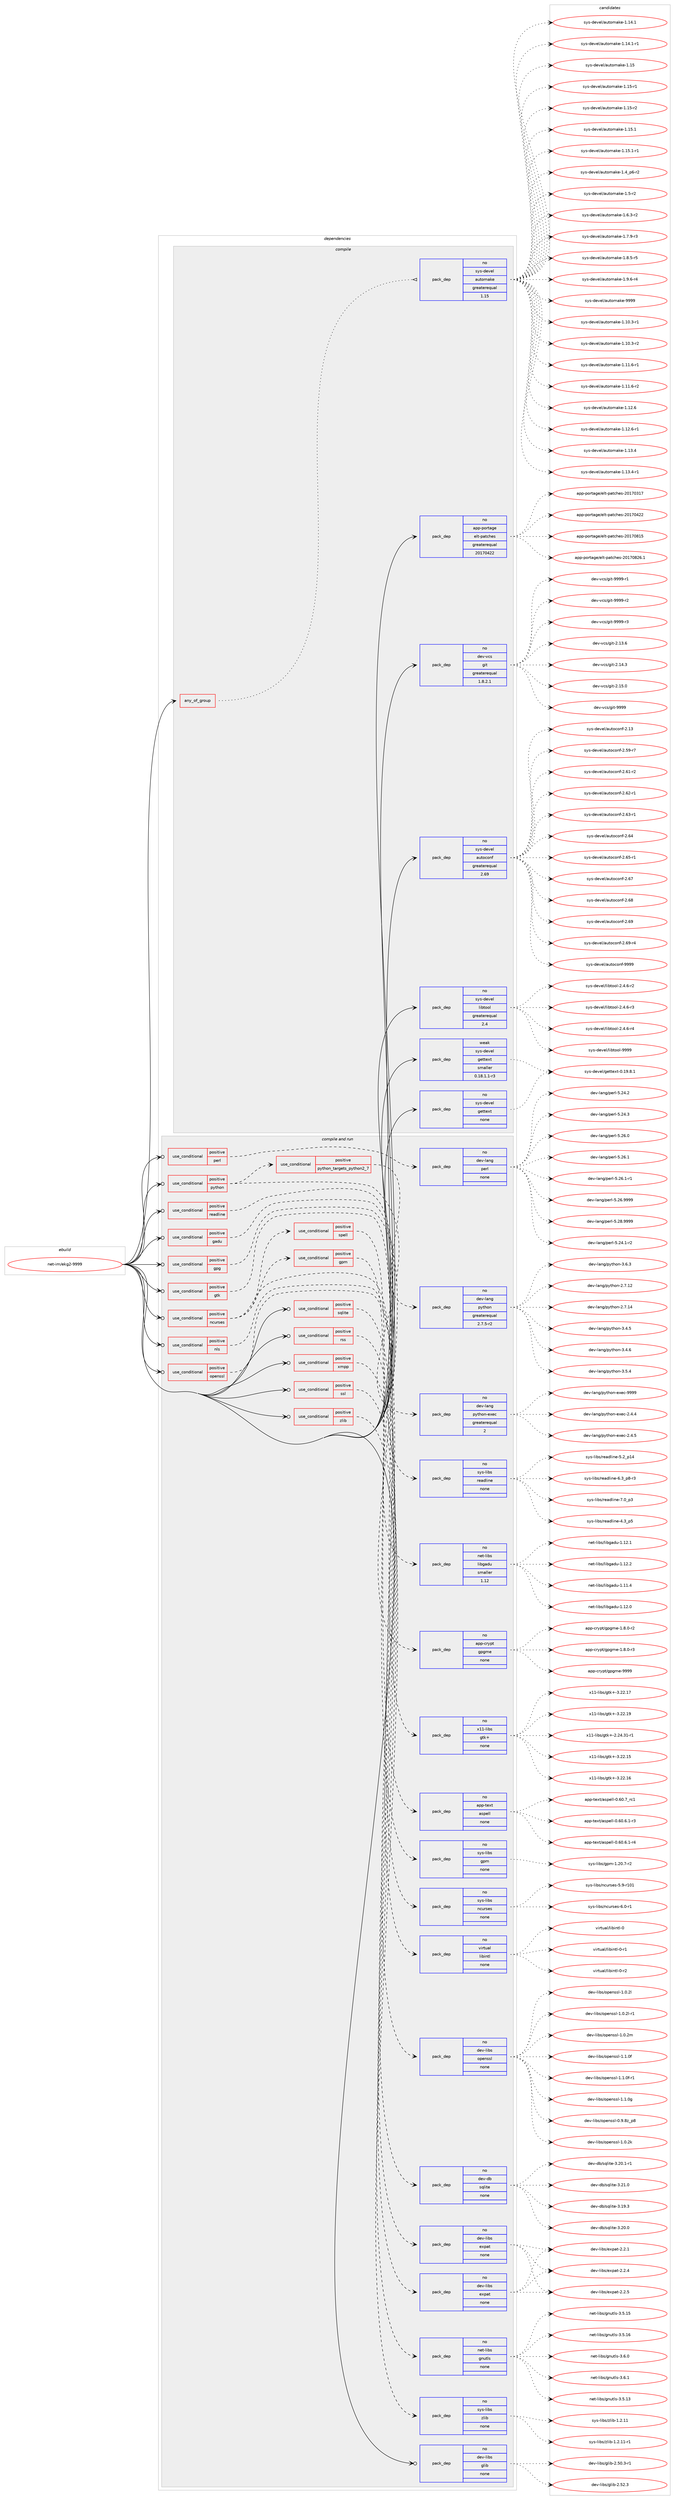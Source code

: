 digraph prolog {

# *************
# Graph options
# *************

newrank=true;
concentrate=true;
compound=true;
graph [rankdir=LR,fontname=Helvetica,fontsize=10,ranksep=1.5];#, ranksep=2.5, nodesep=0.2];
edge  [arrowhead=vee];
node  [fontname=Helvetica,fontsize=10];

# **********
# The ebuild
# **********

subgraph cluster_leftcol {
color=gray;
rank=same;
label=<<i>ebuild</i>>;
id [label="net-im/ekg2-9999", color=red, width=4, href="../net-im/ekg2-9999.svg"];
}

# ****************
# The dependencies
# ****************

subgraph cluster_midcol {
color=gray;
label=<<i>dependencies</i>>;
subgraph cluster_compile {
fillcolor="#eeeeee";
style=filled;
label=<<i>compile</i>>;
subgraph any6658 {
dependency412215 [label=<<TABLE BORDER="0" CELLBORDER="1" CELLSPACING="0" CELLPADDING="4"><TR><TD CELLPADDING="10">any_of_group</TD></TR></TABLE>>, shape=none, color=red];subgraph pack303371 {
dependency412216 [label=<<TABLE BORDER="0" CELLBORDER="1" CELLSPACING="0" CELLPADDING="4" WIDTH="220"><TR><TD ROWSPAN="6" CELLPADDING="30">pack_dep</TD></TR><TR><TD WIDTH="110">no</TD></TR><TR><TD>sys-devel</TD></TR><TR><TD>automake</TD></TR><TR><TD>greaterequal</TD></TR><TR><TD>1.15</TD></TR></TABLE>>, shape=none, color=blue];
}
dependency412215:e -> dependency412216:w [weight=20,style="dotted",arrowhead="oinv"];
}
id:e -> dependency412215:w [weight=20,style="solid",arrowhead="vee"];
subgraph pack303372 {
dependency412217 [label=<<TABLE BORDER="0" CELLBORDER="1" CELLSPACING="0" CELLPADDING="4" WIDTH="220"><TR><TD ROWSPAN="6" CELLPADDING="30">pack_dep</TD></TR><TR><TD WIDTH="110">no</TD></TR><TR><TD>app-portage</TD></TR><TR><TD>elt-patches</TD></TR><TR><TD>greaterequal</TD></TR><TR><TD>20170422</TD></TR></TABLE>>, shape=none, color=blue];
}
id:e -> dependency412217:w [weight=20,style="solid",arrowhead="vee"];
subgraph pack303373 {
dependency412218 [label=<<TABLE BORDER="0" CELLBORDER="1" CELLSPACING="0" CELLPADDING="4" WIDTH="220"><TR><TD ROWSPAN="6" CELLPADDING="30">pack_dep</TD></TR><TR><TD WIDTH="110">no</TD></TR><TR><TD>dev-vcs</TD></TR><TR><TD>git</TD></TR><TR><TD>greaterequal</TD></TR><TR><TD>1.8.2.1</TD></TR></TABLE>>, shape=none, color=blue];
}
id:e -> dependency412218:w [weight=20,style="solid",arrowhead="vee"];
subgraph pack303374 {
dependency412219 [label=<<TABLE BORDER="0" CELLBORDER="1" CELLSPACING="0" CELLPADDING="4" WIDTH="220"><TR><TD ROWSPAN="6" CELLPADDING="30">pack_dep</TD></TR><TR><TD WIDTH="110">no</TD></TR><TR><TD>sys-devel</TD></TR><TR><TD>autoconf</TD></TR><TR><TD>greaterequal</TD></TR><TR><TD>2.69</TD></TR></TABLE>>, shape=none, color=blue];
}
id:e -> dependency412219:w [weight=20,style="solid",arrowhead="vee"];
subgraph pack303375 {
dependency412220 [label=<<TABLE BORDER="0" CELLBORDER="1" CELLSPACING="0" CELLPADDING="4" WIDTH="220"><TR><TD ROWSPAN="6" CELLPADDING="30">pack_dep</TD></TR><TR><TD WIDTH="110">no</TD></TR><TR><TD>sys-devel</TD></TR><TR><TD>gettext</TD></TR><TR><TD>none</TD></TR><TR><TD></TD></TR></TABLE>>, shape=none, color=blue];
}
id:e -> dependency412220:w [weight=20,style="solid",arrowhead="vee"];
subgraph pack303376 {
dependency412221 [label=<<TABLE BORDER="0" CELLBORDER="1" CELLSPACING="0" CELLPADDING="4" WIDTH="220"><TR><TD ROWSPAN="6" CELLPADDING="30">pack_dep</TD></TR><TR><TD WIDTH="110">no</TD></TR><TR><TD>sys-devel</TD></TR><TR><TD>libtool</TD></TR><TR><TD>greaterequal</TD></TR><TR><TD>2.4</TD></TR></TABLE>>, shape=none, color=blue];
}
id:e -> dependency412221:w [weight=20,style="solid",arrowhead="vee"];
subgraph pack303377 {
dependency412222 [label=<<TABLE BORDER="0" CELLBORDER="1" CELLSPACING="0" CELLPADDING="4" WIDTH="220"><TR><TD ROWSPAN="6" CELLPADDING="30">pack_dep</TD></TR><TR><TD WIDTH="110">weak</TD></TR><TR><TD>sys-devel</TD></TR><TR><TD>gettext</TD></TR><TR><TD>smaller</TD></TR><TR><TD>0.18.1.1-r3</TD></TR></TABLE>>, shape=none, color=blue];
}
id:e -> dependency412222:w [weight=20,style="solid",arrowhead="vee"];
}
subgraph cluster_compileandrun {
fillcolor="#eeeeee";
style=filled;
label=<<i>compile and run</i>>;
subgraph cond101998 {
dependency412223 [label=<<TABLE BORDER="0" CELLBORDER="1" CELLSPACING="0" CELLPADDING="4"><TR><TD ROWSPAN="3" CELLPADDING="10">use_conditional</TD></TR><TR><TD>positive</TD></TR><TR><TD>gadu</TD></TR></TABLE>>, shape=none, color=red];
subgraph pack303378 {
dependency412224 [label=<<TABLE BORDER="0" CELLBORDER="1" CELLSPACING="0" CELLPADDING="4" WIDTH="220"><TR><TD ROWSPAN="6" CELLPADDING="30">pack_dep</TD></TR><TR><TD WIDTH="110">no</TD></TR><TR><TD>net-libs</TD></TR><TR><TD>libgadu</TD></TR><TR><TD>smaller</TD></TR><TR><TD>1.12</TD></TR></TABLE>>, shape=none, color=blue];
}
dependency412223:e -> dependency412224:w [weight=20,style="dashed",arrowhead="vee"];
}
id:e -> dependency412223:w [weight=20,style="solid",arrowhead="odotvee"];
subgraph cond101999 {
dependency412225 [label=<<TABLE BORDER="0" CELLBORDER="1" CELLSPACING="0" CELLPADDING="4"><TR><TD ROWSPAN="3" CELLPADDING="10">use_conditional</TD></TR><TR><TD>positive</TD></TR><TR><TD>gpg</TD></TR></TABLE>>, shape=none, color=red];
subgraph pack303379 {
dependency412226 [label=<<TABLE BORDER="0" CELLBORDER="1" CELLSPACING="0" CELLPADDING="4" WIDTH="220"><TR><TD ROWSPAN="6" CELLPADDING="30">pack_dep</TD></TR><TR><TD WIDTH="110">no</TD></TR><TR><TD>app-crypt</TD></TR><TR><TD>gpgme</TD></TR><TR><TD>none</TD></TR><TR><TD></TD></TR></TABLE>>, shape=none, color=blue];
}
dependency412225:e -> dependency412226:w [weight=20,style="dashed",arrowhead="vee"];
}
id:e -> dependency412225:w [weight=20,style="solid",arrowhead="odotvee"];
subgraph cond102000 {
dependency412227 [label=<<TABLE BORDER="0" CELLBORDER="1" CELLSPACING="0" CELLPADDING="4"><TR><TD ROWSPAN="3" CELLPADDING="10">use_conditional</TD></TR><TR><TD>positive</TD></TR><TR><TD>gtk</TD></TR></TABLE>>, shape=none, color=red];
subgraph pack303380 {
dependency412228 [label=<<TABLE BORDER="0" CELLBORDER="1" CELLSPACING="0" CELLPADDING="4" WIDTH="220"><TR><TD ROWSPAN="6" CELLPADDING="30">pack_dep</TD></TR><TR><TD WIDTH="110">no</TD></TR><TR><TD>x11-libs</TD></TR><TR><TD>gtk+</TD></TR><TR><TD>none</TD></TR><TR><TD></TD></TR></TABLE>>, shape=none, color=blue];
}
dependency412227:e -> dependency412228:w [weight=20,style="dashed",arrowhead="vee"];
}
id:e -> dependency412227:w [weight=20,style="solid",arrowhead="odotvee"];
subgraph cond102001 {
dependency412229 [label=<<TABLE BORDER="0" CELLBORDER="1" CELLSPACING="0" CELLPADDING="4"><TR><TD ROWSPAN="3" CELLPADDING="10">use_conditional</TD></TR><TR><TD>positive</TD></TR><TR><TD>ncurses</TD></TR></TABLE>>, shape=none, color=red];
subgraph pack303381 {
dependency412230 [label=<<TABLE BORDER="0" CELLBORDER="1" CELLSPACING="0" CELLPADDING="4" WIDTH="220"><TR><TD ROWSPAN="6" CELLPADDING="30">pack_dep</TD></TR><TR><TD WIDTH="110">no</TD></TR><TR><TD>sys-libs</TD></TR><TR><TD>ncurses</TD></TR><TR><TD>none</TD></TR><TR><TD></TD></TR></TABLE>>, shape=none, color=blue];
}
dependency412229:e -> dependency412230:w [weight=20,style="dashed",arrowhead="vee"];
subgraph cond102002 {
dependency412231 [label=<<TABLE BORDER="0" CELLBORDER="1" CELLSPACING="0" CELLPADDING="4"><TR><TD ROWSPAN="3" CELLPADDING="10">use_conditional</TD></TR><TR><TD>positive</TD></TR><TR><TD>gpm</TD></TR></TABLE>>, shape=none, color=red];
subgraph pack303382 {
dependency412232 [label=<<TABLE BORDER="0" CELLBORDER="1" CELLSPACING="0" CELLPADDING="4" WIDTH="220"><TR><TD ROWSPAN="6" CELLPADDING="30">pack_dep</TD></TR><TR><TD WIDTH="110">no</TD></TR><TR><TD>sys-libs</TD></TR><TR><TD>gpm</TD></TR><TR><TD>none</TD></TR><TR><TD></TD></TR></TABLE>>, shape=none, color=blue];
}
dependency412231:e -> dependency412232:w [weight=20,style="dashed",arrowhead="vee"];
}
dependency412229:e -> dependency412231:w [weight=20,style="dashed",arrowhead="vee"];
subgraph cond102003 {
dependency412233 [label=<<TABLE BORDER="0" CELLBORDER="1" CELLSPACING="0" CELLPADDING="4"><TR><TD ROWSPAN="3" CELLPADDING="10">use_conditional</TD></TR><TR><TD>positive</TD></TR><TR><TD>spell</TD></TR></TABLE>>, shape=none, color=red];
subgraph pack303383 {
dependency412234 [label=<<TABLE BORDER="0" CELLBORDER="1" CELLSPACING="0" CELLPADDING="4" WIDTH="220"><TR><TD ROWSPAN="6" CELLPADDING="30">pack_dep</TD></TR><TR><TD WIDTH="110">no</TD></TR><TR><TD>app-text</TD></TR><TR><TD>aspell</TD></TR><TR><TD>none</TD></TR><TR><TD></TD></TR></TABLE>>, shape=none, color=blue];
}
dependency412233:e -> dependency412234:w [weight=20,style="dashed",arrowhead="vee"];
}
dependency412229:e -> dependency412233:w [weight=20,style="dashed",arrowhead="vee"];
}
id:e -> dependency412229:w [weight=20,style="solid",arrowhead="odotvee"];
subgraph cond102004 {
dependency412235 [label=<<TABLE BORDER="0" CELLBORDER="1" CELLSPACING="0" CELLPADDING="4"><TR><TD ROWSPAN="3" CELLPADDING="10">use_conditional</TD></TR><TR><TD>positive</TD></TR><TR><TD>nls</TD></TR></TABLE>>, shape=none, color=red];
subgraph pack303384 {
dependency412236 [label=<<TABLE BORDER="0" CELLBORDER="1" CELLSPACING="0" CELLPADDING="4" WIDTH="220"><TR><TD ROWSPAN="6" CELLPADDING="30">pack_dep</TD></TR><TR><TD WIDTH="110">no</TD></TR><TR><TD>virtual</TD></TR><TR><TD>libintl</TD></TR><TR><TD>none</TD></TR><TR><TD></TD></TR></TABLE>>, shape=none, color=blue];
}
dependency412235:e -> dependency412236:w [weight=20,style="dashed",arrowhead="vee"];
}
id:e -> dependency412235:w [weight=20,style="solid",arrowhead="odotvee"];
subgraph cond102005 {
dependency412237 [label=<<TABLE BORDER="0" CELLBORDER="1" CELLSPACING="0" CELLPADDING="4"><TR><TD ROWSPAN="3" CELLPADDING="10">use_conditional</TD></TR><TR><TD>positive</TD></TR><TR><TD>openssl</TD></TR></TABLE>>, shape=none, color=red];
subgraph pack303385 {
dependency412238 [label=<<TABLE BORDER="0" CELLBORDER="1" CELLSPACING="0" CELLPADDING="4" WIDTH="220"><TR><TD ROWSPAN="6" CELLPADDING="30">pack_dep</TD></TR><TR><TD WIDTH="110">no</TD></TR><TR><TD>dev-libs</TD></TR><TR><TD>openssl</TD></TR><TR><TD>none</TD></TR><TR><TD></TD></TR></TABLE>>, shape=none, color=blue];
}
dependency412237:e -> dependency412238:w [weight=20,style="dashed",arrowhead="vee"];
}
id:e -> dependency412237:w [weight=20,style="solid",arrowhead="odotvee"];
subgraph cond102006 {
dependency412239 [label=<<TABLE BORDER="0" CELLBORDER="1" CELLSPACING="0" CELLPADDING="4"><TR><TD ROWSPAN="3" CELLPADDING="10">use_conditional</TD></TR><TR><TD>positive</TD></TR><TR><TD>perl</TD></TR></TABLE>>, shape=none, color=red];
subgraph pack303386 {
dependency412240 [label=<<TABLE BORDER="0" CELLBORDER="1" CELLSPACING="0" CELLPADDING="4" WIDTH="220"><TR><TD ROWSPAN="6" CELLPADDING="30">pack_dep</TD></TR><TR><TD WIDTH="110">no</TD></TR><TR><TD>dev-lang</TD></TR><TR><TD>perl</TD></TR><TR><TD>none</TD></TR><TR><TD></TD></TR></TABLE>>, shape=none, color=blue];
}
dependency412239:e -> dependency412240:w [weight=20,style="dashed",arrowhead="vee"];
}
id:e -> dependency412239:w [weight=20,style="solid",arrowhead="odotvee"];
subgraph cond102007 {
dependency412241 [label=<<TABLE BORDER="0" CELLBORDER="1" CELLSPACING="0" CELLPADDING="4"><TR><TD ROWSPAN="3" CELLPADDING="10">use_conditional</TD></TR><TR><TD>positive</TD></TR><TR><TD>python</TD></TR></TABLE>>, shape=none, color=red];
subgraph cond102008 {
dependency412242 [label=<<TABLE BORDER="0" CELLBORDER="1" CELLSPACING="0" CELLPADDING="4"><TR><TD ROWSPAN="3" CELLPADDING="10">use_conditional</TD></TR><TR><TD>positive</TD></TR><TR><TD>python_targets_python2_7</TD></TR></TABLE>>, shape=none, color=red];
subgraph pack303387 {
dependency412243 [label=<<TABLE BORDER="0" CELLBORDER="1" CELLSPACING="0" CELLPADDING="4" WIDTH="220"><TR><TD ROWSPAN="6" CELLPADDING="30">pack_dep</TD></TR><TR><TD WIDTH="110">no</TD></TR><TR><TD>dev-lang</TD></TR><TR><TD>python</TD></TR><TR><TD>greaterequal</TD></TR><TR><TD>2.7.5-r2</TD></TR></TABLE>>, shape=none, color=blue];
}
dependency412242:e -> dependency412243:w [weight=20,style="dashed",arrowhead="vee"];
}
dependency412241:e -> dependency412242:w [weight=20,style="dashed",arrowhead="vee"];
subgraph pack303388 {
dependency412244 [label=<<TABLE BORDER="0" CELLBORDER="1" CELLSPACING="0" CELLPADDING="4" WIDTH="220"><TR><TD ROWSPAN="6" CELLPADDING="30">pack_dep</TD></TR><TR><TD WIDTH="110">no</TD></TR><TR><TD>dev-lang</TD></TR><TR><TD>python-exec</TD></TR><TR><TD>greaterequal</TD></TR><TR><TD>2</TD></TR></TABLE>>, shape=none, color=blue];
}
dependency412241:e -> dependency412244:w [weight=20,style="dashed",arrowhead="vee"];
}
id:e -> dependency412241:w [weight=20,style="solid",arrowhead="odotvee"];
subgraph cond102009 {
dependency412245 [label=<<TABLE BORDER="0" CELLBORDER="1" CELLSPACING="0" CELLPADDING="4"><TR><TD ROWSPAN="3" CELLPADDING="10">use_conditional</TD></TR><TR><TD>positive</TD></TR><TR><TD>readline</TD></TR></TABLE>>, shape=none, color=red];
subgraph pack303389 {
dependency412246 [label=<<TABLE BORDER="0" CELLBORDER="1" CELLSPACING="0" CELLPADDING="4" WIDTH="220"><TR><TD ROWSPAN="6" CELLPADDING="30">pack_dep</TD></TR><TR><TD WIDTH="110">no</TD></TR><TR><TD>sys-libs</TD></TR><TR><TD>readline</TD></TR><TR><TD>none</TD></TR><TR><TD></TD></TR></TABLE>>, shape=none, color=blue];
}
dependency412245:e -> dependency412246:w [weight=20,style="dashed",arrowhead="vee"];
}
id:e -> dependency412245:w [weight=20,style="solid",arrowhead="odotvee"];
subgraph cond102010 {
dependency412247 [label=<<TABLE BORDER="0" CELLBORDER="1" CELLSPACING="0" CELLPADDING="4"><TR><TD ROWSPAN="3" CELLPADDING="10">use_conditional</TD></TR><TR><TD>positive</TD></TR><TR><TD>rss</TD></TR></TABLE>>, shape=none, color=red];
subgraph pack303390 {
dependency412248 [label=<<TABLE BORDER="0" CELLBORDER="1" CELLSPACING="0" CELLPADDING="4" WIDTH="220"><TR><TD ROWSPAN="6" CELLPADDING="30">pack_dep</TD></TR><TR><TD WIDTH="110">no</TD></TR><TR><TD>dev-libs</TD></TR><TR><TD>expat</TD></TR><TR><TD>none</TD></TR><TR><TD></TD></TR></TABLE>>, shape=none, color=blue];
}
dependency412247:e -> dependency412248:w [weight=20,style="dashed",arrowhead="vee"];
}
id:e -> dependency412247:w [weight=20,style="solid",arrowhead="odotvee"];
subgraph cond102011 {
dependency412249 [label=<<TABLE BORDER="0" CELLBORDER="1" CELLSPACING="0" CELLPADDING="4"><TR><TD ROWSPAN="3" CELLPADDING="10">use_conditional</TD></TR><TR><TD>positive</TD></TR><TR><TD>sqlite</TD></TR></TABLE>>, shape=none, color=red];
subgraph pack303391 {
dependency412250 [label=<<TABLE BORDER="0" CELLBORDER="1" CELLSPACING="0" CELLPADDING="4" WIDTH="220"><TR><TD ROWSPAN="6" CELLPADDING="30">pack_dep</TD></TR><TR><TD WIDTH="110">no</TD></TR><TR><TD>dev-db</TD></TR><TR><TD>sqlite</TD></TR><TR><TD>none</TD></TR><TR><TD></TD></TR></TABLE>>, shape=none, color=blue];
}
dependency412249:e -> dependency412250:w [weight=20,style="dashed",arrowhead="vee"];
}
id:e -> dependency412249:w [weight=20,style="solid",arrowhead="odotvee"];
subgraph cond102012 {
dependency412251 [label=<<TABLE BORDER="0" CELLBORDER="1" CELLSPACING="0" CELLPADDING="4"><TR><TD ROWSPAN="3" CELLPADDING="10">use_conditional</TD></TR><TR><TD>positive</TD></TR><TR><TD>ssl</TD></TR></TABLE>>, shape=none, color=red];
subgraph pack303392 {
dependency412252 [label=<<TABLE BORDER="0" CELLBORDER="1" CELLSPACING="0" CELLPADDING="4" WIDTH="220"><TR><TD ROWSPAN="6" CELLPADDING="30">pack_dep</TD></TR><TR><TD WIDTH="110">no</TD></TR><TR><TD>net-libs</TD></TR><TR><TD>gnutls</TD></TR><TR><TD>none</TD></TR><TR><TD></TD></TR></TABLE>>, shape=none, color=blue];
}
dependency412251:e -> dependency412252:w [weight=20,style="dashed",arrowhead="vee"];
}
id:e -> dependency412251:w [weight=20,style="solid",arrowhead="odotvee"];
subgraph cond102013 {
dependency412253 [label=<<TABLE BORDER="0" CELLBORDER="1" CELLSPACING="0" CELLPADDING="4"><TR><TD ROWSPAN="3" CELLPADDING="10">use_conditional</TD></TR><TR><TD>positive</TD></TR><TR><TD>xmpp</TD></TR></TABLE>>, shape=none, color=red];
subgraph pack303393 {
dependency412254 [label=<<TABLE BORDER="0" CELLBORDER="1" CELLSPACING="0" CELLPADDING="4" WIDTH="220"><TR><TD ROWSPAN="6" CELLPADDING="30">pack_dep</TD></TR><TR><TD WIDTH="110">no</TD></TR><TR><TD>dev-libs</TD></TR><TR><TD>expat</TD></TR><TR><TD>none</TD></TR><TR><TD></TD></TR></TABLE>>, shape=none, color=blue];
}
dependency412253:e -> dependency412254:w [weight=20,style="dashed",arrowhead="vee"];
}
id:e -> dependency412253:w [weight=20,style="solid",arrowhead="odotvee"];
subgraph cond102014 {
dependency412255 [label=<<TABLE BORDER="0" CELLBORDER="1" CELLSPACING="0" CELLPADDING="4"><TR><TD ROWSPAN="3" CELLPADDING="10">use_conditional</TD></TR><TR><TD>positive</TD></TR><TR><TD>zlib</TD></TR></TABLE>>, shape=none, color=red];
subgraph pack303394 {
dependency412256 [label=<<TABLE BORDER="0" CELLBORDER="1" CELLSPACING="0" CELLPADDING="4" WIDTH="220"><TR><TD ROWSPAN="6" CELLPADDING="30">pack_dep</TD></TR><TR><TD WIDTH="110">no</TD></TR><TR><TD>sys-libs</TD></TR><TR><TD>zlib</TD></TR><TR><TD>none</TD></TR><TR><TD></TD></TR></TABLE>>, shape=none, color=blue];
}
dependency412255:e -> dependency412256:w [weight=20,style="dashed",arrowhead="vee"];
}
id:e -> dependency412255:w [weight=20,style="solid",arrowhead="odotvee"];
subgraph pack303395 {
dependency412257 [label=<<TABLE BORDER="0" CELLBORDER="1" CELLSPACING="0" CELLPADDING="4" WIDTH="220"><TR><TD ROWSPAN="6" CELLPADDING="30">pack_dep</TD></TR><TR><TD WIDTH="110">no</TD></TR><TR><TD>dev-libs</TD></TR><TR><TD>glib</TD></TR><TR><TD>none</TD></TR><TR><TD></TD></TR></TABLE>>, shape=none, color=blue];
}
id:e -> dependency412257:w [weight=20,style="solid",arrowhead="odotvee"];
}
subgraph cluster_run {
fillcolor="#eeeeee";
style=filled;
label=<<i>run</i>>;
}
}

# **************
# The candidates
# **************

subgraph cluster_choices {
rank=same;
color=gray;
label=<<i>candidates</i>>;

subgraph choice303371 {
color=black;
nodesep=1;
choice11512111545100101118101108479711711611110997107101454946494846514511449 [label="sys-devel/automake-1.10.3-r1", color=red, width=4,href="../sys-devel/automake-1.10.3-r1.svg"];
choice11512111545100101118101108479711711611110997107101454946494846514511450 [label="sys-devel/automake-1.10.3-r2", color=red, width=4,href="../sys-devel/automake-1.10.3-r2.svg"];
choice11512111545100101118101108479711711611110997107101454946494946544511449 [label="sys-devel/automake-1.11.6-r1", color=red, width=4,href="../sys-devel/automake-1.11.6-r1.svg"];
choice11512111545100101118101108479711711611110997107101454946494946544511450 [label="sys-devel/automake-1.11.6-r2", color=red, width=4,href="../sys-devel/automake-1.11.6-r2.svg"];
choice1151211154510010111810110847971171161111099710710145494649504654 [label="sys-devel/automake-1.12.6", color=red, width=4,href="../sys-devel/automake-1.12.6.svg"];
choice11512111545100101118101108479711711611110997107101454946495046544511449 [label="sys-devel/automake-1.12.6-r1", color=red, width=4,href="../sys-devel/automake-1.12.6-r1.svg"];
choice1151211154510010111810110847971171161111099710710145494649514652 [label="sys-devel/automake-1.13.4", color=red, width=4,href="../sys-devel/automake-1.13.4.svg"];
choice11512111545100101118101108479711711611110997107101454946495146524511449 [label="sys-devel/automake-1.13.4-r1", color=red, width=4,href="../sys-devel/automake-1.13.4-r1.svg"];
choice1151211154510010111810110847971171161111099710710145494649524649 [label="sys-devel/automake-1.14.1", color=red, width=4,href="../sys-devel/automake-1.14.1.svg"];
choice11512111545100101118101108479711711611110997107101454946495246494511449 [label="sys-devel/automake-1.14.1-r1", color=red, width=4,href="../sys-devel/automake-1.14.1-r1.svg"];
choice115121115451001011181011084797117116111109971071014549464953 [label="sys-devel/automake-1.15", color=red, width=4,href="../sys-devel/automake-1.15.svg"];
choice1151211154510010111810110847971171161111099710710145494649534511449 [label="sys-devel/automake-1.15-r1", color=red, width=4,href="../sys-devel/automake-1.15-r1.svg"];
choice1151211154510010111810110847971171161111099710710145494649534511450 [label="sys-devel/automake-1.15-r2", color=red, width=4,href="../sys-devel/automake-1.15-r2.svg"];
choice1151211154510010111810110847971171161111099710710145494649534649 [label="sys-devel/automake-1.15.1", color=red, width=4,href="../sys-devel/automake-1.15.1.svg"];
choice11512111545100101118101108479711711611110997107101454946495346494511449 [label="sys-devel/automake-1.15.1-r1", color=red, width=4,href="../sys-devel/automake-1.15.1-r1.svg"];
choice115121115451001011181011084797117116111109971071014549465295112544511450 [label="sys-devel/automake-1.4_p6-r2", color=red, width=4,href="../sys-devel/automake-1.4_p6-r2.svg"];
choice11512111545100101118101108479711711611110997107101454946534511450 [label="sys-devel/automake-1.5-r2", color=red, width=4,href="../sys-devel/automake-1.5-r2.svg"];
choice115121115451001011181011084797117116111109971071014549465446514511450 [label="sys-devel/automake-1.6.3-r2", color=red, width=4,href="../sys-devel/automake-1.6.3-r2.svg"];
choice115121115451001011181011084797117116111109971071014549465546574511451 [label="sys-devel/automake-1.7.9-r3", color=red, width=4,href="../sys-devel/automake-1.7.9-r3.svg"];
choice115121115451001011181011084797117116111109971071014549465646534511453 [label="sys-devel/automake-1.8.5-r5", color=red, width=4,href="../sys-devel/automake-1.8.5-r5.svg"];
choice115121115451001011181011084797117116111109971071014549465746544511452 [label="sys-devel/automake-1.9.6-r4", color=red, width=4,href="../sys-devel/automake-1.9.6-r4.svg"];
choice115121115451001011181011084797117116111109971071014557575757 [label="sys-devel/automake-9999", color=red, width=4,href="../sys-devel/automake-9999.svg"];
dependency412216:e -> choice11512111545100101118101108479711711611110997107101454946494846514511449:w [style=dotted,weight="100"];
dependency412216:e -> choice11512111545100101118101108479711711611110997107101454946494846514511450:w [style=dotted,weight="100"];
dependency412216:e -> choice11512111545100101118101108479711711611110997107101454946494946544511449:w [style=dotted,weight="100"];
dependency412216:e -> choice11512111545100101118101108479711711611110997107101454946494946544511450:w [style=dotted,weight="100"];
dependency412216:e -> choice1151211154510010111810110847971171161111099710710145494649504654:w [style=dotted,weight="100"];
dependency412216:e -> choice11512111545100101118101108479711711611110997107101454946495046544511449:w [style=dotted,weight="100"];
dependency412216:e -> choice1151211154510010111810110847971171161111099710710145494649514652:w [style=dotted,weight="100"];
dependency412216:e -> choice11512111545100101118101108479711711611110997107101454946495146524511449:w [style=dotted,weight="100"];
dependency412216:e -> choice1151211154510010111810110847971171161111099710710145494649524649:w [style=dotted,weight="100"];
dependency412216:e -> choice11512111545100101118101108479711711611110997107101454946495246494511449:w [style=dotted,weight="100"];
dependency412216:e -> choice115121115451001011181011084797117116111109971071014549464953:w [style=dotted,weight="100"];
dependency412216:e -> choice1151211154510010111810110847971171161111099710710145494649534511449:w [style=dotted,weight="100"];
dependency412216:e -> choice1151211154510010111810110847971171161111099710710145494649534511450:w [style=dotted,weight="100"];
dependency412216:e -> choice1151211154510010111810110847971171161111099710710145494649534649:w [style=dotted,weight="100"];
dependency412216:e -> choice11512111545100101118101108479711711611110997107101454946495346494511449:w [style=dotted,weight="100"];
dependency412216:e -> choice115121115451001011181011084797117116111109971071014549465295112544511450:w [style=dotted,weight="100"];
dependency412216:e -> choice11512111545100101118101108479711711611110997107101454946534511450:w [style=dotted,weight="100"];
dependency412216:e -> choice115121115451001011181011084797117116111109971071014549465446514511450:w [style=dotted,weight="100"];
dependency412216:e -> choice115121115451001011181011084797117116111109971071014549465546574511451:w [style=dotted,weight="100"];
dependency412216:e -> choice115121115451001011181011084797117116111109971071014549465646534511453:w [style=dotted,weight="100"];
dependency412216:e -> choice115121115451001011181011084797117116111109971071014549465746544511452:w [style=dotted,weight="100"];
dependency412216:e -> choice115121115451001011181011084797117116111109971071014557575757:w [style=dotted,weight="100"];
}
subgraph choice303372 {
color=black;
nodesep=1;
choice97112112451121111141169710310147101108116451129711699104101115455048495548514955 [label="app-portage/elt-patches-20170317", color=red, width=4,href="../app-portage/elt-patches-20170317.svg"];
choice97112112451121111141169710310147101108116451129711699104101115455048495548525050 [label="app-portage/elt-patches-20170422", color=red, width=4,href="../app-portage/elt-patches-20170422.svg"];
choice97112112451121111141169710310147101108116451129711699104101115455048495548564953 [label="app-portage/elt-patches-20170815", color=red, width=4,href="../app-portage/elt-patches-20170815.svg"];
choice971121124511211111411697103101471011081164511297116991041011154550484955485650544649 [label="app-portage/elt-patches-20170826.1", color=red, width=4,href="../app-portage/elt-patches-20170826.1.svg"];
dependency412217:e -> choice97112112451121111141169710310147101108116451129711699104101115455048495548514955:w [style=dotted,weight="100"];
dependency412217:e -> choice97112112451121111141169710310147101108116451129711699104101115455048495548525050:w [style=dotted,weight="100"];
dependency412217:e -> choice97112112451121111141169710310147101108116451129711699104101115455048495548564953:w [style=dotted,weight="100"];
dependency412217:e -> choice971121124511211111411697103101471011081164511297116991041011154550484955485650544649:w [style=dotted,weight="100"];
}
subgraph choice303373 {
color=black;
nodesep=1;
choice10010111845118991154710310511645504649514654 [label="dev-vcs/git-2.13.6", color=red, width=4,href="../dev-vcs/git-2.13.6.svg"];
choice10010111845118991154710310511645504649524651 [label="dev-vcs/git-2.14.3", color=red, width=4,href="../dev-vcs/git-2.14.3.svg"];
choice10010111845118991154710310511645504649534648 [label="dev-vcs/git-2.15.0", color=red, width=4,href="../dev-vcs/git-2.15.0.svg"];
choice1001011184511899115471031051164557575757 [label="dev-vcs/git-9999", color=red, width=4,href="../dev-vcs/git-9999.svg"];
choice10010111845118991154710310511645575757574511449 [label="dev-vcs/git-9999-r1", color=red, width=4,href="../dev-vcs/git-9999-r1.svg"];
choice10010111845118991154710310511645575757574511450 [label="dev-vcs/git-9999-r2", color=red, width=4,href="../dev-vcs/git-9999-r2.svg"];
choice10010111845118991154710310511645575757574511451 [label="dev-vcs/git-9999-r3", color=red, width=4,href="../dev-vcs/git-9999-r3.svg"];
dependency412218:e -> choice10010111845118991154710310511645504649514654:w [style=dotted,weight="100"];
dependency412218:e -> choice10010111845118991154710310511645504649524651:w [style=dotted,weight="100"];
dependency412218:e -> choice10010111845118991154710310511645504649534648:w [style=dotted,weight="100"];
dependency412218:e -> choice1001011184511899115471031051164557575757:w [style=dotted,weight="100"];
dependency412218:e -> choice10010111845118991154710310511645575757574511449:w [style=dotted,weight="100"];
dependency412218:e -> choice10010111845118991154710310511645575757574511450:w [style=dotted,weight="100"];
dependency412218:e -> choice10010111845118991154710310511645575757574511451:w [style=dotted,weight="100"];
}
subgraph choice303374 {
color=black;
nodesep=1;
choice115121115451001011181011084797117116111991111101024550464951 [label="sys-devel/autoconf-2.13", color=red, width=4,href="../sys-devel/autoconf-2.13.svg"];
choice1151211154510010111810110847971171161119911111010245504653574511455 [label="sys-devel/autoconf-2.59-r7", color=red, width=4,href="../sys-devel/autoconf-2.59-r7.svg"];
choice1151211154510010111810110847971171161119911111010245504654494511450 [label="sys-devel/autoconf-2.61-r2", color=red, width=4,href="../sys-devel/autoconf-2.61-r2.svg"];
choice1151211154510010111810110847971171161119911111010245504654504511449 [label="sys-devel/autoconf-2.62-r1", color=red, width=4,href="../sys-devel/autoconf-2.62-r1.svg"];
choice1151211154510010111810110847971171161119911111010245504654514511449 [label="sys-devel/autoconf-2.63-r1", color=red, width=4,href="../sys-devel/autoconf-2.63-r1.svg"];
choice115121115451001011181011084797117116111991111101024550465452 [label="sys-devel/autoconf-2.64", color=red, width=4,href="../sys-devel/autoconf-2.64.svg"];
choice1151211154510010111810110847971171161119911111010245504654534511449 [label="sys-devel/autoconf-2.65-r1", color=red, width=4,href="../sys-devel/autoconf-2.65-r1.svg"];
choice115121115451001011181011084797117116111991111101024550465455 [label="sys-devel/autoconf-2.67", color=red, width=4,href="../sys-devel/autoconf-2.67.svg"];
choice115121115451001011181011084797117116111991111101024550465456 [label="sys-devel/autoconf-2.68", color=red, width=4,href="../sys-devel/autoconf-2.68.svg"];
choice115121115451001011181011084797117116111991111101024550465457 [label="sys-devel/autoconf-2.69", color=red, width=4,href="../sys-devel/autoconf-2.69.svg"];
choice1151211154510010111810110847971171161119911111010245504654574511452 [label="sys-devel/autoconf-2.69-r4", color=red, width=4,href="../sys-devel/autoconf-2.69-r4.svg"];
choice115121115451001011181011084797117116111991111101024557575757 [label="sys-devel/autoconf-9999", color=red, width=4,href="../sys-devel/autoconf-9999.svg"];
dependency412219:e -> choice115121115451001011181011084797117116111991111101024550464951:w [style=dotted,weight="100"];
dependency412219:e -> choice1151211154510010111810110847971171161119911111010245504653574511455:w [style=dotted,weight="100"];
dependency412219:e -> choice1151211154510010111810110847971171161119911111010245504654494511450:w [style=dotted,weight="100"];
dependency412219:e -> choice1151211154510010111810110847971171161119911111010245504654504511449:w [style=dotted,weight="100"];
dependency412219:e -> choice1151211154510010111810110847971171161119911111010245504654514511449:w [style=dotted,weight="100"];
dependency412219:e -> choice115121115451001011181011084797117116111991111101024550465452:w [style=dotted,weight="100"];
dependency412219:e -> choice1151211154510010111810110847971171161119911111010245504654534511449:w [style=dotted,weight="100"];
dependency412219:e -> choice115121115451001011181011084797117116111991111101024550465455:w [style=dotted,weight="100"];
dependency412219:e -> choice115121115451001011181011084797117116111991111101024550465456:w [style=dotted,weight="100"];
dependency412219:e -> choice115121115451001011181011084797117116111991111101024550465457:w [style=dotted,weight="100"];
dependency412219:e -> choice1151211154510010111810110847971171161119911111010245504654574511452:w [style=dotted,weight="100"];
dependency412219:e -> choice115121115451001011181011084797117116111991111101024557575757:w [style=dotted,weight="100"];
}
subgraph choice303375 {
color=black;
nodesep=1;
choice1151211154510010111810110847103101116116101120116454846495746564649 [label="sys-devel/gettext-0.19.8.1", color=red, width=4,href="../sys-devel/gettext-0.19.8.1.svg"];
dependency412220:e -> choice1151211154510010111810110847103101116116101120116454846495746564649:w [style=dotted,weight="100"];
}
subgraph choice303376 {
color=black;
nodesep=1;
choice1151211154510010111810110847108105981161111111084550465246544511450 [label="sys-devel/libtool-2.4.6-r2", color=red, width=4,href="../sys-devel/libtool-2.4.6-r2.svg"];
choice1151211154510010111810110847108105981161111111084550465246544511451 [label="sys-devel/libtool-2.4.6-r3", color=red, width=4,href="../sys-devel/libtool-2.4.6-r3.svg"];
choice1151211154510010111810110847108105981161111111084550465246544511452 [label="sys-devel/libtool-2.4.6-r4", color=red, width=4,href="../sys-devel/libtool-2.4.6-r4.svg"];
choice1151211154510010111810110847108105981161111111084557575757 [label="sys-devel/libtool-9999", color=red, width=4,href="../sys-devel/libtool-9999.svg"];
dependency412221:e -> choice1151211154510010111810110847108105981161111111084550465246544511450:w [style=dotted,weight="100"];
dependency412221:e -> choice1151211154510010111810110847108105981161111111084550465246544511451:w [style=dotted,weight="100"];
dependency412221:e -> choice1151211154510010111810110847108105981161111111084550465246544511452:w [style=dotted,weight="100"];
dependency412221:e -> choice1151211154510010111810110847108105981161111111084557575757:w [style=dotted,weight="100"];
}
subgraph choice303377 {
color=black;
nodesep=1;
choice1151211154510010111810110847103101116116101120116454846495746564649 [label="sys-devel/gettext-0.19.8.1", color=red, width=4,href="../sys-devel/gettext-0.19.8.1.svg"];
dependency412222:e -> choice1151211154510010111810110847103101116116101120116454846495746564649:w [style=dotted,weight="100"];
}
subgraph choice303378 {
color=black;
nodesep=1;
choice110101116451081059811547108105981039710011745494649494652 [label="net-libs/libgadu-1.11.4", color=red, width=4,href="../net-libs/libgadu-1.11.4.svg"];
choice110101116451081059811547108105981039710011745494649504648 [label="net-libs/libgadu-1.12.0", color=red, width=4,href="../net-libs/libgadu-1.12.0.svg"];
choice110101116451081059811547108105981039710011745494649504649 [label="net-libs/libgadu-1.12.1", color=red, width=4,href="../net-libs/libgadu-1.12.1.svg"];
choice110101116451081059811547108105981039710011745494649504650 [label="net-libs/libgadu-1.12.2", color=red, width=4,href="../net-libs/libgadu-1.12.2.svg"];
dependency412224:e -> choice110101116451081059811547108105981039710011745494649494652:w [style=dotted,weight="100"];
dependency412224:e -> choice110101116451081059811547108105981039710011745494649504648:w [style=dotted,weight="100"];
dependency412224:e -> choice110101116451081059811547108105981039710011745494649504649:w [style=dotted,weight="100"];
dependency412224:e -> choice110101116451081059811547108105981039710011745494649504650:w [style=dotted,weight="100"];
}
subgraph choice303379 {
color=black;
nodesep=1;
choice971121124599114121112116471031121031091014549465646484511450 [label="app-crypt/gpgme-1.8.0-r2", color=red, width=4,href="../app-crypt/gpgme-1.8.0-r2.svg"];
choice971121124599114121112116471031121031091014549465646484511451 [label="app-crypt/gpgme-1.8.0-r3", color=red, width=4,href="../app-crypt/gpgme-1.8.0-r3.svg"];
choice971121124599114121112116471031121031091014557575757 [label="app-crypt/gpgme-9999", color=red, width=4,href="../app-crypt/gpgme-9999.svg"];
dependency412226:e -> choice971121124599114121112116471031121031091014549465646484511450:w [style=dotted,weight="100"];
dependency412226:e -> choice971121124599114121112116471031121031091014549465646484511451:w [style=dotted,weight="100"];
dependency412226:e -> choice971121124599114121112116471031121031091014557575757:w [style=dotted,weight="100"];
}
subgraph choice303380 {
color=black;
nodesep=1;
choice12049494510810598115471031161074345504650524651494511449 [label="x11-libs/gtk+-2.24.31-r1", color=red, width=4,href="../x11-libs/gtk+-2.24.31-r1.svg"];
choice1204949451081059811547103116107434551465050464953 [label="x11-libs/gtk+-3.22.15", color=red, width=4,href="../x11-libs/gtk+-3.22.15.svg"];
choice1204949451081059811547103116107434551465050464954 [label="x11-libs/gtk+-3.22.16", color=red, width=4,href="../x11-libs/gtk+-3.22.16.svg"];
choice1204949451081059811547103116107434551465050464955 [label="x11-libs/gtk+-3.22.17", color=red, width=4,href="../x11-libs/gtk+-3.22.17.svg"];
choice1204949451081059811547103116107434551465050464957 [label="x11-libs/gtk+-3.22.19", color=red, width=4,href="../x11-libs/gtk+-3.22.19.svg"];
dependency412228:e -> choice12049494510810598115471031161074345504650524651494511449:w [style=dotted,weight="100"];
dependency412228:e -> choice1204949451081059811547103116107434551465050464953:w [style=dotted,weight="100"];
dependency412228:e -> choice1204949451081059811547103116107434551465050464954:w [style=dotted,weight="100"];
dependency412228:e -> choice1204949451081059811547103116107434551465050464955:w [style=dotted,weight="100"];
dependency412228:e -> choice1204949451081059811547103116107434551465050464957:w [style=dotted,weight="100"];
}
subgraph choice303381 {
color=black;
nodesep=1;
choice115121115451081059811547110991171141151011154553465745114494849 [label="sys-libs/ncurses-5.9-r101", color=red, width=4,href="../sys-libs/ncurses-5.9-r101.svg"];
choice11512111545108105981154711099117114115101115455446484511449 [label="sys-libs/ncurses-6.0-r1", color=red, width=4,href="../sys-libs/ncurses-6.0-r1.svg"];
dependency412230:e -> choice115121115451081059811547110991171141151011154553465745114494849:w [style=dotted,weight="100"];
dependency412230:e -> choice11512111545108105981154711099117114115101115455446484511449:w [style=dotted,weight="100"];
}
subgraph choice303382 {
color=black;
nodesep=1;
choice115121115451081059811547103112109454946504846554511450 [label="sys-libs/gpm-1.20.7-r2", color=red, width=4,href="../sys-libs/gpm-1.20.7-r2.svg"];
dependency412232:e -> choice115121115451081059811547103112109454946504846554511450:w [style=dotted,weight="100"];
}
subgraph choice303383 {
color=black;
nodesep=1;
choice971121124511610112011647971151121011081084548465448465446494511451 [label="app-text/aspell-0.60.6.1-r3", color=red, width=4,href="../app-text/aspell-0.60.6.1-r3.svg"];
choice971121124511610112011647971151121011081084548465448465446494511452 [label="app-text/aspell-0.60.6.1-r4", color=red, width=4,href="../app-text/aspell-0.60.6.1-r4.svg"];
choice9711211245116101120116479711511210110810845484654484655951149949 [label="app-text/aspell-0.60.7_rc1", color=red, width=4,href="../app-text/aspell-0.60.7_rc1.svg"];
dependency412234:e -> choice971121124511610112011647971151121011081084548465448465446494511451:w [style=dotted,weight="100"];
dependency412234:e -> choice971121124511610112011647971151121011081084548465448465446494511452:w [style=dotted,weight="100"];
dependency412234:e -> choice9711211245116101120116479711511210110810845484654484655951149949:w [style=dotted,weight="100"];
}
subgraph choice303384 {
color=black;
nodesep=1;
choice1181051141161179710847108105981051101161084548 [label="virtual/libintl-0", color=red, width=4,href="../virtual/libintl-0.svg"];
choice11810511411611797108471081059810511011610845484511449 [label="virtual/libintl-0-r1", color=red, width=4,href="../virtual/libintl-0-r1.svg"];
choice11810511411611797108471081059810511011610845484511450 [label="virtual/libintl-0-r2", color=red, width=4,href="../virtual/libintl-0-r2.svg"];
dependency412236:e -> choice1181051141161179710847108105981051101161084548:w [style=dotted,weight="100"];
dependency412236:e -> choice11810511411611797108471081059810511011610845484511449:w [style=dotted,weight="100"];
dependency412236:e -> choice11810511411611797108471081059810511011610845484511450:w [style=dotted,weight="100"];
}
subgraph choice303385 {
color=black;
nodesep=1;
choice1001011184510810598115471111121011101151151084548465746561229511256 [label="dev-libs/openssl-0.9.8z_p8", color=red, width=4,href="../dev-libs/openssl-0.9.8z_p8.svg"];
choice100101118451081059811547111112101110115115108454946484650107 [label="dev-libs/openssl-1.0.2k", color=red, width=4,href="../dev-libs/openssl-1.0.2k.svg"];
choice100101118451081059811547111112101110115115108454946484650108 [label="dev-libs/openssl-1.0.2l", color=red, width=4,href="../dev-libs/openssl-1.0.2l.svg"];
choice1001011184510810598115471111121011101151151084549464846501084511449 [label="dev-libs/openssl-1.0.2l-r1", color=red, width=4,href="../dev-libs/openssl-1.0.2l-r1.svg"];
choice100101118451081059811547111112101110115115108454946484650109 [label="dev-libs/openssl-1.0.2m", color=red, width=4,href="../dev-libs/openssl-1.0.2m.svg"];
choice100101118451081059811547111112101110115115108454946494648102 [label="dev-libs/openssl-1.1.0f", color=red, width=4,href="../dev-libs/openssl-1.1.0f.svg"];
choice1001011184510810598115471111121011101151151084549464946481024511449 [label="dev-libs/openssl-1.1.0f-r1", color=red, width=4,href="../dev-libs/openssl-1.1.0f-r1.svg"];
choice100101118451081059811547111112101110115115108454946494648103 [label="dev-libs/openssl-1.1.0g", color=red, width=4,href="../dev-libs/openssl-1.1.0g.svg"];
dependency412238:e -> choice1001011184510810598115471111121011101151151084548465746561229511256:w [style=dotted,weight="100"];
dependency412238:e -> choice100101118451081059811547111112101110115115108454946484650107:w [style=dotted,weight="100"];
dependency412238:e -> choice100101118451081059811547111112101110115115108454946484650108:w [style=dotted,weight="100"];
dependency412238:e -> choice1001011184510810598115471111121011101151151084549464846501084511449:w [style=dotted,weight="100"];
dependency412238:e -> choice100101118451081059811547111112101110115115108454946484650109:w [style=dotted,weight="100"];
dependency412238:e -> choice100101118451081059811547111112101110115115108454946494648102:w [style=dotted,weight="100"];
dependency412238:e -> choice1001011184510810598115471111121011101151151084549464946481024511449:w [style=dotted,weight="100"];
dependency412238:e -> choice100101118451081059811547111112101110115115108454946494648103:w [style=dotted,weight="100"];
}
subgraph choice303386 {
color=black;
nodesep=1;
choice100101118451089711010347112101114108455346505246494511450 [label="dev-lang/perl-5.24.1-r2", color=red, width=4,href="../dev-lang/perl-5.24.1-r2.svg"];
choice10010111845108971101034711210111410845534650524650 [label="dev-lang/perl-5.24.2", color=red, width=4,href="../dev-lang/perl-5.24.2.svg"];
choice10010111845108971101034711210111410845534650524651 [label="dev-lang/perl-5.24.3", color=red, width=4,href="../dev-lang/perl-5.24.3.svg"];
choice10010111845108971101034711210111410845534650544648 [label="dev-lang/perl-5.26.0", color=red, width=4,href="../dev-lang/perl-5.26.0.svg"];
choice10010111845108971101034711210111410845534650544649 [label="dev-lang/perl-5.26.1", color=red, width=4,href="../dev-lang/perl-5.26.1.svg"];
choice100101118451089711010347112101114108455346505446494511449 [label="dev-lang/perl-5.26.1-r1", color=red, width=4,href="../dev-lang/perl-5.26.1-r1.svg"];
choice10010111845108971101034711210111410845534650544657575757 [label="dev-lang/perl-5.26.9999", color=red, width=4,href="../dev-lang/perl-5.26.9999.svg"];
choice10010111845108971101034711210111410845534650564657575757 [label="dev-lang/perl-5.28.9999", color=red, width=4,href="../dev-lang/perl-5.28.9999.svg"];
dependency412240:e -> choice100101118451089711010347112101114108455346505246494511450:w [style=dotted,weight="100"];
dependency412240:e -> choice10010111845108971101034711210111410845534650524650:w [style=dotted,weight="100"];
dependency412240:e -> choice10010111845108971101034711210111410845534650524651:w [style=dotted,weight="100"];
dependency412240:e -> choice10010111845108971101034711210111410845534650544648:w [style=dotted,weight="100"];
dependency412240:e -> choice10010111845108971101034711210111410845534650544649:w [style=dotted,weight="100"];
dependency412240:e -> choice100101118451089711010347112101114108455346505446494511449:w [style=dotted,weight="100"];
dependency412240:e -> choice10010111845108971101034711210111410845534650544657575757:w [style=dotted,weight="100"];
dependency412240:e -> choice10010111845108971101034711210111410845534650564657575757:w [style=dotted,weight="100"];
}
subgraph choice303387 {
color=black;
nodesep=1;
choice10010111845108971101034711212111610411111045504655464950 [label="dev-lang/python-2.7.12", color=red, width=4,href="../dev-lang/python-2.7.12.svg"];
choice10010111845108971101034711212111610411111045504655464952 [label="dev-lang/python-2.7.14", color=red, width=4,href="../dev-lang/python-2.7.14.svg"];
choice100101118451089711010347112121116104111110455146524653 [label="dev-lang/python-3.4.5", color=red, width=4,href="../dev-lang/python-3.4.5.svg"];
choice100101118451089711010347112121116104111110455146524654 [label="dev-lang/python-3.4.6", color=red, width=4,href="../dev-lang/python-3.4.6.svg"];
choice100101118451089711010347112121116104111110455146534652 [label="dev-lang/python-3.5.4", color=red, width=4,href="../dev-lang/python-3.5.4.svg"];
choice100101118451089711010347112121116104111110455146544651 [label="dev-lang/python-3.6.3", color=red, width=4,href="../dev-lang/python-3.6.3.svg"];
dependency412243:e -> choice10010111845108971101034711212111610411111045504655464950:w [style=dotted,weight="100"];
dependency412243:e -> choice10010111845108971101034711212111610411111045504655464952:w [style=dotted,weight="100"];
dependency412243:e -> choice100101118451089711010347112121116104111110455146524653:w [style=dotted,weight="100"];
dependency412243:e -> choice100101118451089711010347112121116104111110455146524654:w [style=dotted,weight="100"];
dependency412243:e -> choice100101118451089711010347112121116104111110455146534652:w [style=dotted,weight="100"];
dependency412243:e -> choice100101118451089711010347112121116104111110455146544651:w [style=dotted,weight="100"];
}
subgraph choice303388 {
color=black;
nodesep=1;
choice1001011184510897110103471121211161041111104510112010199455046524652 [label="dev-lang/python-exec-2.4.4", color=red, width=4,href="../dev-lang/python-exec-2.4.4.svg"];
choice1001011184510897110103471121211161041111104510112010199455046524653 [label="dev-lang/python-exec-2.4.5", color=red, width=4,href="../dev-lang/python-exec-2.4.5.svg"];
choice10010111845108971101034711212111610411111045101120101994557575757 [label="dev-lang/python-exec-9999", color=red, width=4,href="../dev-lang/python-exec-9999.svg"];
dependency412244:e -> choice1001011184510897110103471121211161041111104510112010199455046524652:w [style=dotted,weight="100"];
dependency412244:e -> choice1001011184510897110103471121211161041111104510112010199455046524653:w [style=dotted,weight="100"];
dependency412244:e -> choice10010111845108971101034711212111610411111045101120101994557575757:w [style=dotted,weight="100"];
}
subgraph choice303389 {
color=black;
nodesep=1;
choice11512111545108105981154711410197100108105110101455246519511253 [label="sys-libs/readline-4.3_p5", color=red, width=4,href="../sys-libs/readline-4.3_p5.svg"];
choice1151211154510810598115471141019710010810511010145534650951124952 [label="sys-libs/readline-5.2_p14", color=red, width=4,href="../sys-libs/readline-5.2_p14.svg"];
choice115121115451081059811547114101971001081051101014554465195112564511451 [label="sys-libs/readline-6.3_p8-r3", color=red, width=4,href="../sys-libs/readline-6.3_p8-r3.svg"];
choice11512111545108105981154711410197100108105110101455546489511251 [label="sys-libs/readline-7.0_p3", color=red, width=4,href="../sys-libs/readline-7.0_p3.svg"];
dependency412246:e -> choice11512111545108105981154711410197100108105110101455246519511253:w [style=dotted,weight="100"];
dependency412246:e -> choice1151211154510810598115471141019710010810511010145534650951124952:w [style=dotted,weight="100"];
dependency412246:e -> choice115121115451081059811547114101971001081051101014554465195112564511451:w [style=dotted,weight="100"];
dependency412246:e -> choice11512111545108105981154711410197100108105110101455546489511251:w [style=dotted,weight="100"];
}
subgraph choice303390 {
color=black;
nodesep=1;
choice10010111845108105981154710112011297116455046504649 [label="dev-libs/expat-2.2.1", color=red, width=4,href="../dev-libs/expat-2.2.1.svg"];
choice10010111845108105981154710112011297116455046504652 [label="dev-libs/expat-2.2.4", color=red, width=4,href="../dev-libs/expat-2.2.4.svg"];
choice10010111845108105981154710112011297116455046504653 [label="dev-libs/expat-2.2.5", color=red, width=4,href="../dev-libs/expat-2.2.5.svg"];
dependency412248:e -> choice10010111845108105981154710112011297116455046504649:w [style=dotted,weight="100"];
dependency412248:e -> choice10010111845108105981154710112011297116455046504652:w [style=dotted,weight="100"];
dependency412248:e -> choice10010111845108105981154710112011297116455046504653:w [style=dotted,weight="100"];
}
subgraph choice303391 {
color=black;
nodesep=1;
choice10010111845100984711511310810511610145514649574651 [label="dev-db/sqlite-3.19.3", color=red, width=4,href="../dev-db/sqlite-3.19.3.svg"];
choice10010111845100984711511310810511610145514650484648 [label="dev-db/sqlite-3.20.0", color=red, width=4,href="../dev-db/sqlite-3.20.0.svg"];
choice100101118451009847115113108105116101455146504846494511449 [label="dev-db/sqlite-3.20.1-r1", color=red, width=4,href="../dev-db/sqlite-3.20.1-r1.svg"];
choice10010111845100984711511310810511610145514650494648 [label="dev-db/sqlite-3.21.0", color=red, width=4,href="../dev-db/sqlite-3.21.0.svg"];
dependency412250:e -> choice10010111845100984711511310810511610145514649574651:w [style=dotted,weight="100"];
dependency412250:e -> choice10010111845100984711511310810511610145514650484648:w [style=dotted,weight="100"];
dependency412250:e -> choice100101118451009847115113108105116101455146504846494511449:w [style=dotted,weight="100"];
dependency412250:e -> choice10010111845100984711511310810511610145514650494648:w [style=dotted,weight="100"];
}
subgraph choice303392 {
color=black;
nodesep=1;
choice11010111645108105981154710311011711610811545514653464951 [label="net-libs/gnutls-3.5.13", color=red, width=4,href="../net-libs/gnutls-3.5.13.svg"];
choice11010111645108105981154710311011711610811545514653464953 [label="net-libs/gnutls-3.5.15", color=red, width=4,href="../net-libs/gnutls-3.5.15.svg"];
choice11010111645108105981154710311011711610811545514653464954 [label="net-libs/gnutls-3.5.16", color=red, width=4,href="../net-libs/gnutls-3.5.16.svg"];
choice110101116451081059811547103110117116108115455146544648 [label="net-libs/gnutls-3.6.0", color=red, width=4,href="../net-libs/gnutls-3.6.0.svg"];
choice110101116451081059811547103110117116108115455146544649 [label="net-libs/gnutls-3.6.1", color=red, width=4,href="../net-libs/gnutls-3.6.1.svg"];
dependency412252:e -> choice11010111645108105981154710311011711610811545514653464951:w [style=dotted,weight="100"];
dependency412252:e -> choice11010111645108105981154710311011711610811545514653464953:w [style=dotted,weight="100"];
dependency412252:e -> choice11010111645108105981154710311011711610811545514653464954:w [style=dotted,weight="100"];
dependency412252:e -> choice110101116451081059811547103110117116108115455146544648:w [style=dotted,weight="100"];
dependency412252:e -> choice110101116451081059811547103110117116108115455146544649:w [style=dotted,weight="100"];
}
subgraph choice303393 {
color=black;
nodesep=1;
choice10010111845108105981154710112011297116455046504649 [label="dev-libs/expat-2.2.1", color=red, width=4,href="../dev-libs/expat-2.2.1.svg"];
choice10010111845108105981154710112011297116455046504652 [label="dev-libs/expat-2.2.4", color=red, width=4,href="../dev-libs/expat-2.2.4.svg"];
choice10010111845108105981154710112011297116455046504653 [label="dev-libs/expat-2.2.5", color=red, width=4,href="../dev-libs/expat-2.2.5.svg"];
dependency412254:e -> choice10010111845108105981154710112011297116455046504649:w [style=dotted,weight="100"];
dependency412254:e -> choice10010111845108105981154710112011297116455046504652:w [style=dotted,weight="100"];
dependency412254:e -> choice10010111845108105981154710112011297116455046504653:w [style=dotted,weight="100"];
}
subgraph choice303394 {
color=black;
nodesep=1;
choice1151211154510810598115471221081059845494650464949 [label="sys-libs/zlib-1.2.11", color=red, width=4,href="../sys-libs/zlib-1.2.11.svg"];
choice11512111545108105981154712210810598454946504649494511449 [label="sys-libs/zlib-1.2.11-r1", color=red, width=4,href="../sys-libs/zlib-1.2.11-r1.svg"];
dependency412256:e -> choice1151211154510810598115471221081059845494650464949:w [style=dotted,weight="100"];
dependency412256:e -> choice11512111545108105981154712210810598454946504649494511449:w [style=dotted,weight="100"];
}
subgraph choice303395 {
color=black;
nodesep=1;
choice10010111845108105981154710310810598455046534846514511449 [label="dev-libs/glib-2.50.3-r1", color=red, width=4,href="../dev-libs/glib-2.50.3-r1.svg"];
choice1001011184510810598115471031081059845504653504651 [label="dev-libs/glib-2.52.3", color=red, width=4,href="../dev-libs/glib-2.52.3.svg"];
dependency412257:e -> choice10010111845108105981154710310810598455046534846514511449:w [style=dotted,weight="100"];
dependency412257:e -> choice1001011184510810598115471031081059845504653504651:w [style=dotted,weight="100"];
}
}

}
